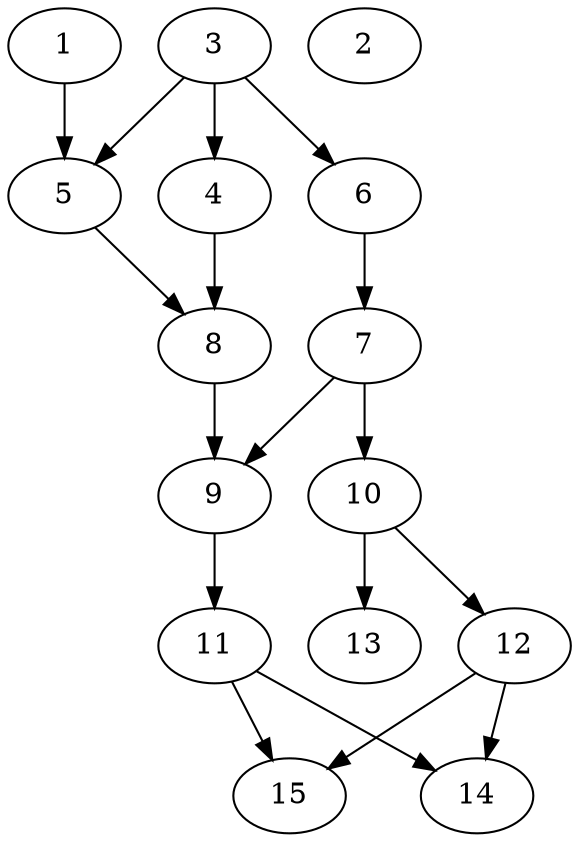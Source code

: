 // DAG automatically generated by daggen at Thu Oct  3 13:59:27 2019
// ./daggen --dot -n 15 --ccr 0.4 --fat 0.5 --regular 0.7 --density 0.6 --mindata 5242880 --maxdata 52428800 
digraph G {
  1 [size="105254400", alpha="0.00", expect_size="42101760"] 
  1 -> 5 [size ="42101760"]
  2 [size="25546240", alpha="0.03", expect_size="10218496"] 
  3 [size="36472320", alpha="0.03", expect_size="14588928"] 
  3 -> 4 [size ="14588928"]
  3 -> 5 [size ="14588928"]
  3 -> 6 [size ="14588928"]
  4 [size="124861440", alpha="0.03", expect_size="49944576"] 
  4 -> 8 [size ="49944576"]
  5 [size="80849920", alpha="0.02", expect_size="32339968"] 
  5 -> 8 [size ="32339968"]
  6 [size="75896320", alpha="0.19", expect_size="30358528"] 
  6 -> 7 [size ="30358528"]
  7 [size="77404160", alpha="0.14", expect_size="30961664"] 
  7 -> 9 [size ="30961664"]
  7 -> 10 [size ="30961664"]
  8 [size="114823680", alpha="0.04", expect_size="45929472"] 
  8 -> 9 [size ="45929472"]
  9 [size="121134080", alpha="0.15", expect_size="48453632"] 
  9 -> 11 [size ="48453632"]
  10 [size="20810240", alpha="0.12", expect_size="8324096"] 
  10 -> 12 [size ="8324096"]
  10 -> 13 [size ="8324096"]
  11 [size="70333440", alpha="0.11", expect_size="28133376"] 
  11 -> 14 [size ="28133376"]
  11 -> 15 [size ="28133376"]
  12 [size="71454720", alpha="0.11", expect_size="28581888"] 
  12 -> 14 [size ="28581888"]
  12 -> 15 [size ="28581888"]
  13 [size="89410560", alpha="0.12", expect_size="35764224"] 
  14 [size="109719040", alpha="0.06", expect_size="43887616"] 
  15 [size="126412800", alpha="0.05", expect_size="50565120"] 
}
